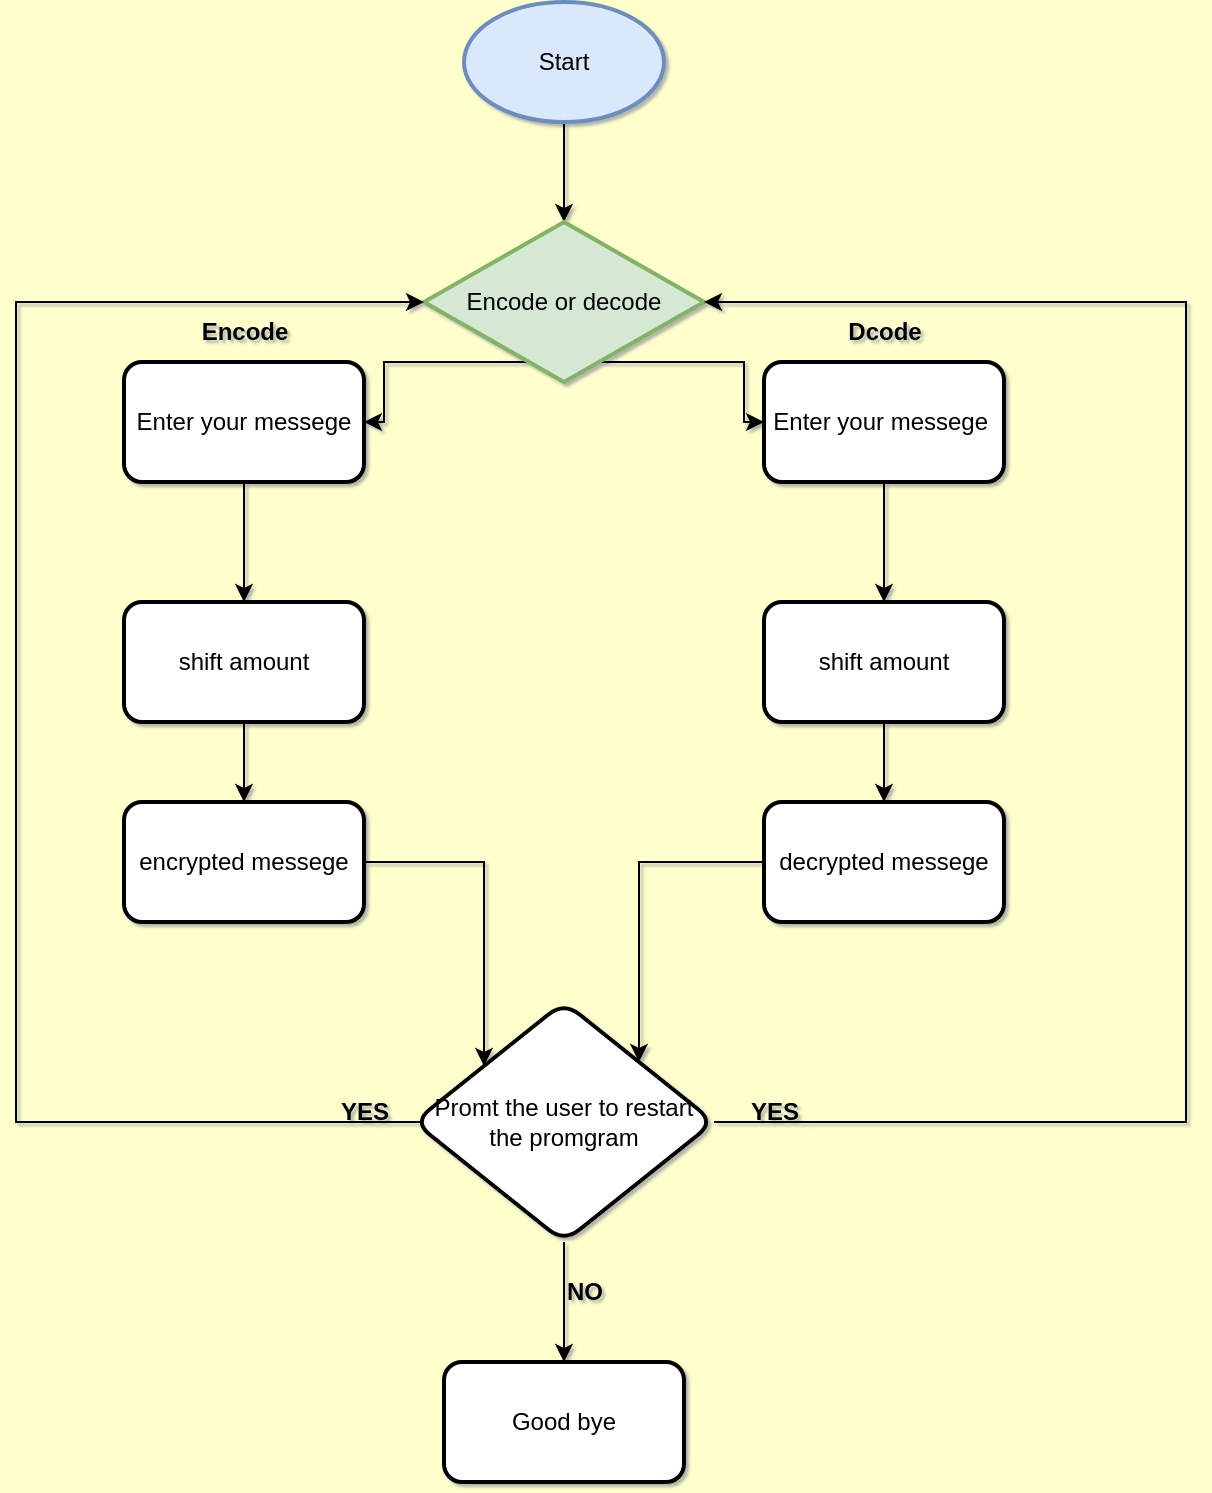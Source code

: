 <mxfile version="28.0.6">
  <diagram name="Page-1" id="d71qblKxa6ITLZ5xjXcA">
    <mxGraphModel dx="1042" dy="770" grid="0" gridSize="10" guides="1" tooltips="1" connect="1" arrows="1" fold="1" page="1" pageScale="1" pageWidth="1169" pageHeight="1654" background="#FFFFCC" math="0" shadow="1">
      <root>
        <mxCell id="0" />
        <mxCell id="1" parent="0" />
        <mxCell id="XiXAg7EfNayTwOpij_FW-3" value="" style="edgeStyle=orthogonalEdgeStyle;rounded=0;orthogonalLoop=1;jettySize=auto;html=1;" edge="1" parent="1" source="XiXAg7EfNayTwOpij_FW-1" target="XiXAg7EfNayTwOpij_FW-2">
          <mxGeometry relative="1" as="geometry" />
        </mxCell>
        <mxCell id="XiXAg7EfNayTwOpij_FW-1" value="Start" style="strokeWidth=2;html=1;shape=mxgraph.flowchart.start_1;whiteSpace=wrap;fillColor=#dae8fc;strokeColor=#6c8ebf;" vertex="1" parent="1">
          <mxGeometry x="470" y="20" width="100" height="60" as="geometry" />
        </mxCell>
        <mxCell id="XiXAg7EfNayTwOpij_FW-5" value="" style="edgeStyle=orthogonalEdgeStyle;rounded=0;orthogonalLoop=1;jettySize=auto;html=1;" edge="1" parent="1" source="XiXAg7EfNayTwOpij_FW-2" target="XiXAg7EfNayTwOpij_FW-4">
          <mxGeometry relative="1" as="geometry">
            <Array as="points">
              <mxPoint x="430" y="200" />
              <mxPoint x="430" y="230" />
            </Array>
          </mxGeometry>
        </mxCell>
        <mxCell id="XiXAg7EfNayTwOpij_FW-8" value="" style="edgeStyle=orthogonalEdgeStyle;rounded=0;orthogonalLoop=1;jettySize=auto;html=1;" edge="1" parent="1" source="XiXAg7EfNayTwOpij_FW-2" target="XiXAg7EfNayTwOpij_FW-7">
          <mxGeometry relative="1" as="geometry">
            <Array as="points">
              <mxPoint x="610" y="200" />
              <mxPoint x="610" y="230" />
            </Array>
          </mxGeometry>
        </mxCell>
        <mxCell id="XiXAg7EfNayTwOpij_FW-2" value="Encode or decode" style="rhombus;whiteSpace=wrap;html=1;strokeWidth=2;fillColor=#d5e8d4;strokeColor=#82b366;" vertex="1" parent="1">
          <mxGeometry x="450" y="130" width="140" height="80" as="geometry" />
        </mxCell>
        <mxCell id="XiXAg7EfNayTwOpij_FW-11" value="" style="edgeStyle=orthogonalEdgeStyle;rounded=0;orthogonalLoop=1;jettySize=auto;html=1;" edge="1" parent="1" source="XiXAg7EfNayTwOpij_FW-4" target="XiXAg7EfNayTwOpij_FW-10">
          <mxGeometry relative="1" as="geometry" />
        </mxCell>
        <mxCell id="XiXAg7EfNayTwOpij_FW-4" value="Enter your messege" style="rounded=1;whiteSpace=wrap;html=1;strokeWidth=2;" vertex="1" parent="1">
          <mxGeometry x="300" y="200" width="120" height="60" as="geometry" />
        </mxCell>
        <mxCell id="XiXAg7EfNayTwOpij_FW-6" value="&lt;b&gt;Encode&lt;/b&gt;" style="text;html=1;align=center;verticalAlign=middle;resizable=0;points=[];autosize=1;strokeColor=none;fillColor=none;" vertex="1" parent="1">
          <mxGeometry x="325" y="170" width="70" height="30" as="geometry" />
        </mxCell>
        <mxCell id="XiXAg7EfNayTwOpij_FW-13" value="" style="edgeStyle=orthogonalEdgeStyle;rounded=0;orthogonalLoop=1;jettySize=auto;html=1;" edge="1" parent="1" source="XiXAg7EfNayTwOpij_FW-7" target="XiXAg7EfNayTwOpij_FW-12">
          <mxGeometry relative="1" as="geometry" />
        </mxCell>
        <mxCell id="XiXAg7EfNayTwOpij_FW-7" value="Enter your messege&amp;nbsp;" style="rounded=1;whiteSpace=wrap;html=1;strokeWidth=2;" vertex="1" parent="1">
          <mxGeometry x="620" y="200" width="120" height="60" as="geometry" />
        </mxCell>
        <mxCell id="XiXAg7EfNayTwOpij_FW-9" value="&lt;b&gt;Dcode&lt;/b&gt;" style="text;html=1;align=center;verticalAlign=middle;resizable=0;points=[];autosize=1;strokeColor=none;fillColor=none;" vertex="1" parent="1">
          <mxGeometry x="650" y="170" width="60" height="30" as="geometry" />
        </mxCell>
        <mxCell id="XiXAg7EfNayTwOpij_FW-15" value="" style="edgeStyle=orthogonalEdgeStyle;rounded=0;orthogonalLoop=1;jettySize=auto;html=1;" edge="1" parent="1" source="XiXAg7EfNayTwOpij_FW-10" target="XiXAg7EfNayTwOpij_FW-14">
          <mxGeometry relative="1" as="geometry" />
        </mxCell>
        <mxCell id="XiXAg7EfNayTwOpij_FW-10" value="shift amount" style="whiteSpace=wrap;html=1;rounded=1;strokeWidth=2;" vertex="1" parent="1">
          <mxGeometry x="300" y="320" width="120" height="60" as="geometry" />
        </mxCell>
        <mxCell id="XiXAg7EfNayTwOpij_FW-17" value="" style="edgeStyle=orthogonalEdgeStyle;rounded=0;orthogonalLoop=1;jettySize=auto;html=1;" edge="1" parent="1" source="XiXAg7EfNayTwOpij_FW-12" target="XiXAg7EfNayTwOpij_FW-16">
          <mxGeometry relative="1" as="geometry" />
        </mxCell>
        <mxCell id="XiXAg7EfNayTwOpij_FW-12" value="shift amount" style="rounded=1;whiteSpace=wrap;html=1;strokeWidth=2;" vertex="1" parent="1">
          <mxGeometry x="620" y="320" width="120" height="60" as="geometry" />
        </mxCell>
        <mxCell id="XiXAg7EfNayTwOpij_FW-19" value="" style="edgeStyle=orthogonalEdgeStyle;rounded=0;orthogonalLoop=1;jettySize=auto;html=1;" edge="1" parent="1" source="XiXAg7EfNayTwOpij_FW-14" target="XiXAg7EfNayTwOpij_FW-18">
          <mxGeometry relative="1" as="geometry">
            <Array as="points">
              <mxPoint x="480" y="450" />
            </Array>
          </mxGeometry>
        </mxCell>
        <mxCell id="XiXAg7EfNayTwOpij_FW-14" value="encrypted messege" style="whiteSpace=wrap;html=1;rounded=1;strokeWidth=2;" vertex="1" parent="1">
          <mxGeometry x="300" y="420" width="120" height="60" as="geometry" />
        </mxCell>
        <mxCell id="XiXAg7EfNayTwOpij_FW-20" style="edgeStyle=orthogonalEdgeStyle;rounded=0;orthogonalLoop=1;jettySize=auto;html=1;entryX=1;entryY=0;entryDx=0;entryDy=0;" edge="1" parent="1" source="XiXAg7EfNayTwOpij_FW-16" target="XiXAg7EfNayTwOpij_FW-18">
          <mxGeometry relative="1" as="geometry">
            <mxPoint x="570" y="450" as="targetPoint" />
          </mxGeometry>
        </mxCell>
        <mxCell id="XiXAg7EfNayTwOpij_FW-16" value="decrypted messege" style="whiteSpace=wrap;html=1;rounded=1;strokeWidth=2;" vertex="1" parent="1">
          <mxGeometry x="620" y="420" width="120" height="60" as="geometry" />
        </mxCell>
        <mxCell id="XiXAg7EfNayTwOpij_FW-22" value="" style="edgeStyle=orthogonalEdgeStyle;rounded=0;orthogonalLoop=1;jettySize=auto;html=1;" edge="1" parent="1" source="XiXAg7EfNayTwOpij_FW-18" target="XiXAg7EfNayTwOpij_FW-21">
          <mxGeometry relative="1" as="geometry" />
        </mxCell>
        <mxCell id="XiXAg7EfNayTwOpij_FW-24" style="edgeStyle=orthogonalEdgeStyle;rounded=0;orthogonalLoop=1;jettySize=auto;html=1;entryX=0;entryY=0.5;entryDx=0;entryDy=0;" edge="1" parent="1" target="XiXAg7EfNayTwOpij_FW-2">
          <mxGeometry relative="1" as="geometry">
            <mxPoint x="245" y="70" as="targetPoint" />
            <mxPoint x="450" y="580" as="sourcePoint" />
            <Array as="points">
              <mxPoint x="246" y="580" />
              <mxPoint x="246" y="170" />
            </Array>
          </mxGeometry>
        </mxCell>
        <mxCell id="XiXAg7EfNayTwOpij_FW-27" style="edgeStyle=orthogonalEdgeStyle;rounded=0;orthogonalLoop=1;jettySize=auto;html=1;entryX=1;entryY=0.5;entryDx=0;entryDy=0;" edge="1" parent="1" source="XiXAg7EfNayTwOpij_FW-18" target="XiXAg7EfNayTwOpij_FW-2">
          <mxGeometry relative="1" as="geometry">
            <mxPoint x="830" y="160" as="targetPoint" />
            <Array as="points">
              <mxPoint x="831" y="580" />
              <mxPoint x="831" y="170" />
            </Array>
          </mxGeometry>
        </mxCell>
        <mxCell id="XiXAg7EfNayTwOpij_FW-18" value="Promt the user to restart the promgram" style="rhombus;whiteSpace=wrap;html=1;rounded=1;strokeWidth=2;" vertex="1" parent="1">
          <mxGeometry x="445" y="520" width="150" height="120" as="geometry" />
        </mxCell>
        <mxCell id="XiXAg7EfNayTwOpij_FW-21" value="Good bye" style="whiteSpace=wrap;html=1;rounded=1;strokeWidth=2;" vertex="1" parent="1">
          <mxGeometry x="460" y="700" width="120" height="60" as="geometry" />
        </mxCell>
        <mxCell id="XiXAg7EfNayTwOpij_FW-23" value="&lt;b&gt;NO&lt;/b&gt;" style="text;html=1;align=center;verticalAlign=middle;resizable=0;points=[];autosize=1;strokeColor=none;fillColor=none;" vertex="1" parent="1">
          <mxGeometry x="510" y="650" width="40" height="30" as="geometry" />
        </mxCell>
        <mxCell id="XiXAg7EfNayTwOpij_FW-28" value="&lt;b&gt;YES&lt;/b&gt;" style="text;html=1;align=center;verticalAlign=middle;resizable=0;points=[];autosize=1;strokeColor=none;fillColor=none;" vertex="1" parent="1">
          <mxGeometry x="395" y="560" width="50" height="30" as="geometry" />
        </mxCell>
        <mxCell id="XiXAg7EfNayTwOpij_FW-29" value="&lt;b&gt;YES&lt;/b&gt;" style="text;html=1;align=center;verticalAlign=middle;resizable=0;points=[];autosize=1;strokeColor=none;fillColor=none;" vertex="1" parent="1">
          <mxGeometry x="600" y="560" width="50" height="30" as="geometry" />
        </mxCell>
      </root>
    </mxGraphModel>
  </diagram>
</mxfile>
